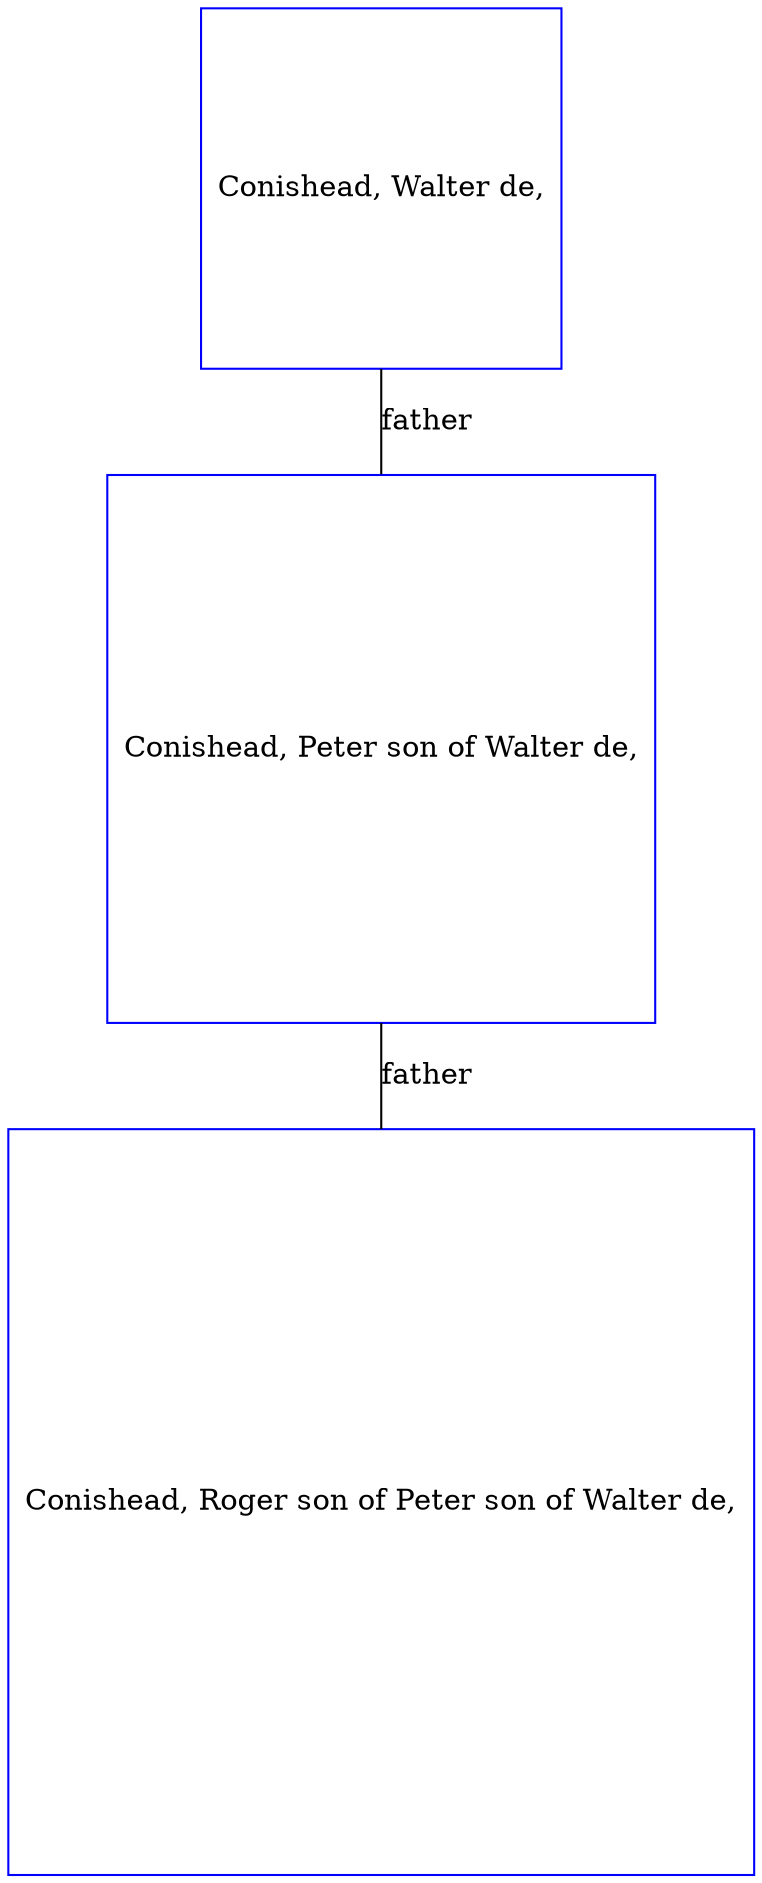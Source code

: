 digraph D {
    edge [dir=none];    node [shape=box];    "008842"   [label="Conishead, Walter de,", shape=box, regular=1, color="blue"] ;
"008840"   [label="Conishead, Roger son of Peter son of Walter de,", shape=box, regular=1, color="blue"] ;
"008841"   [label="Conishead, Peter son of Walter de,", shape=box, regular=1, color="blue"] ;
008841->008840 [label="father",arrowsize=0.0]; 
008842->008841 [label="father",arrowsize=0.0]; 
}